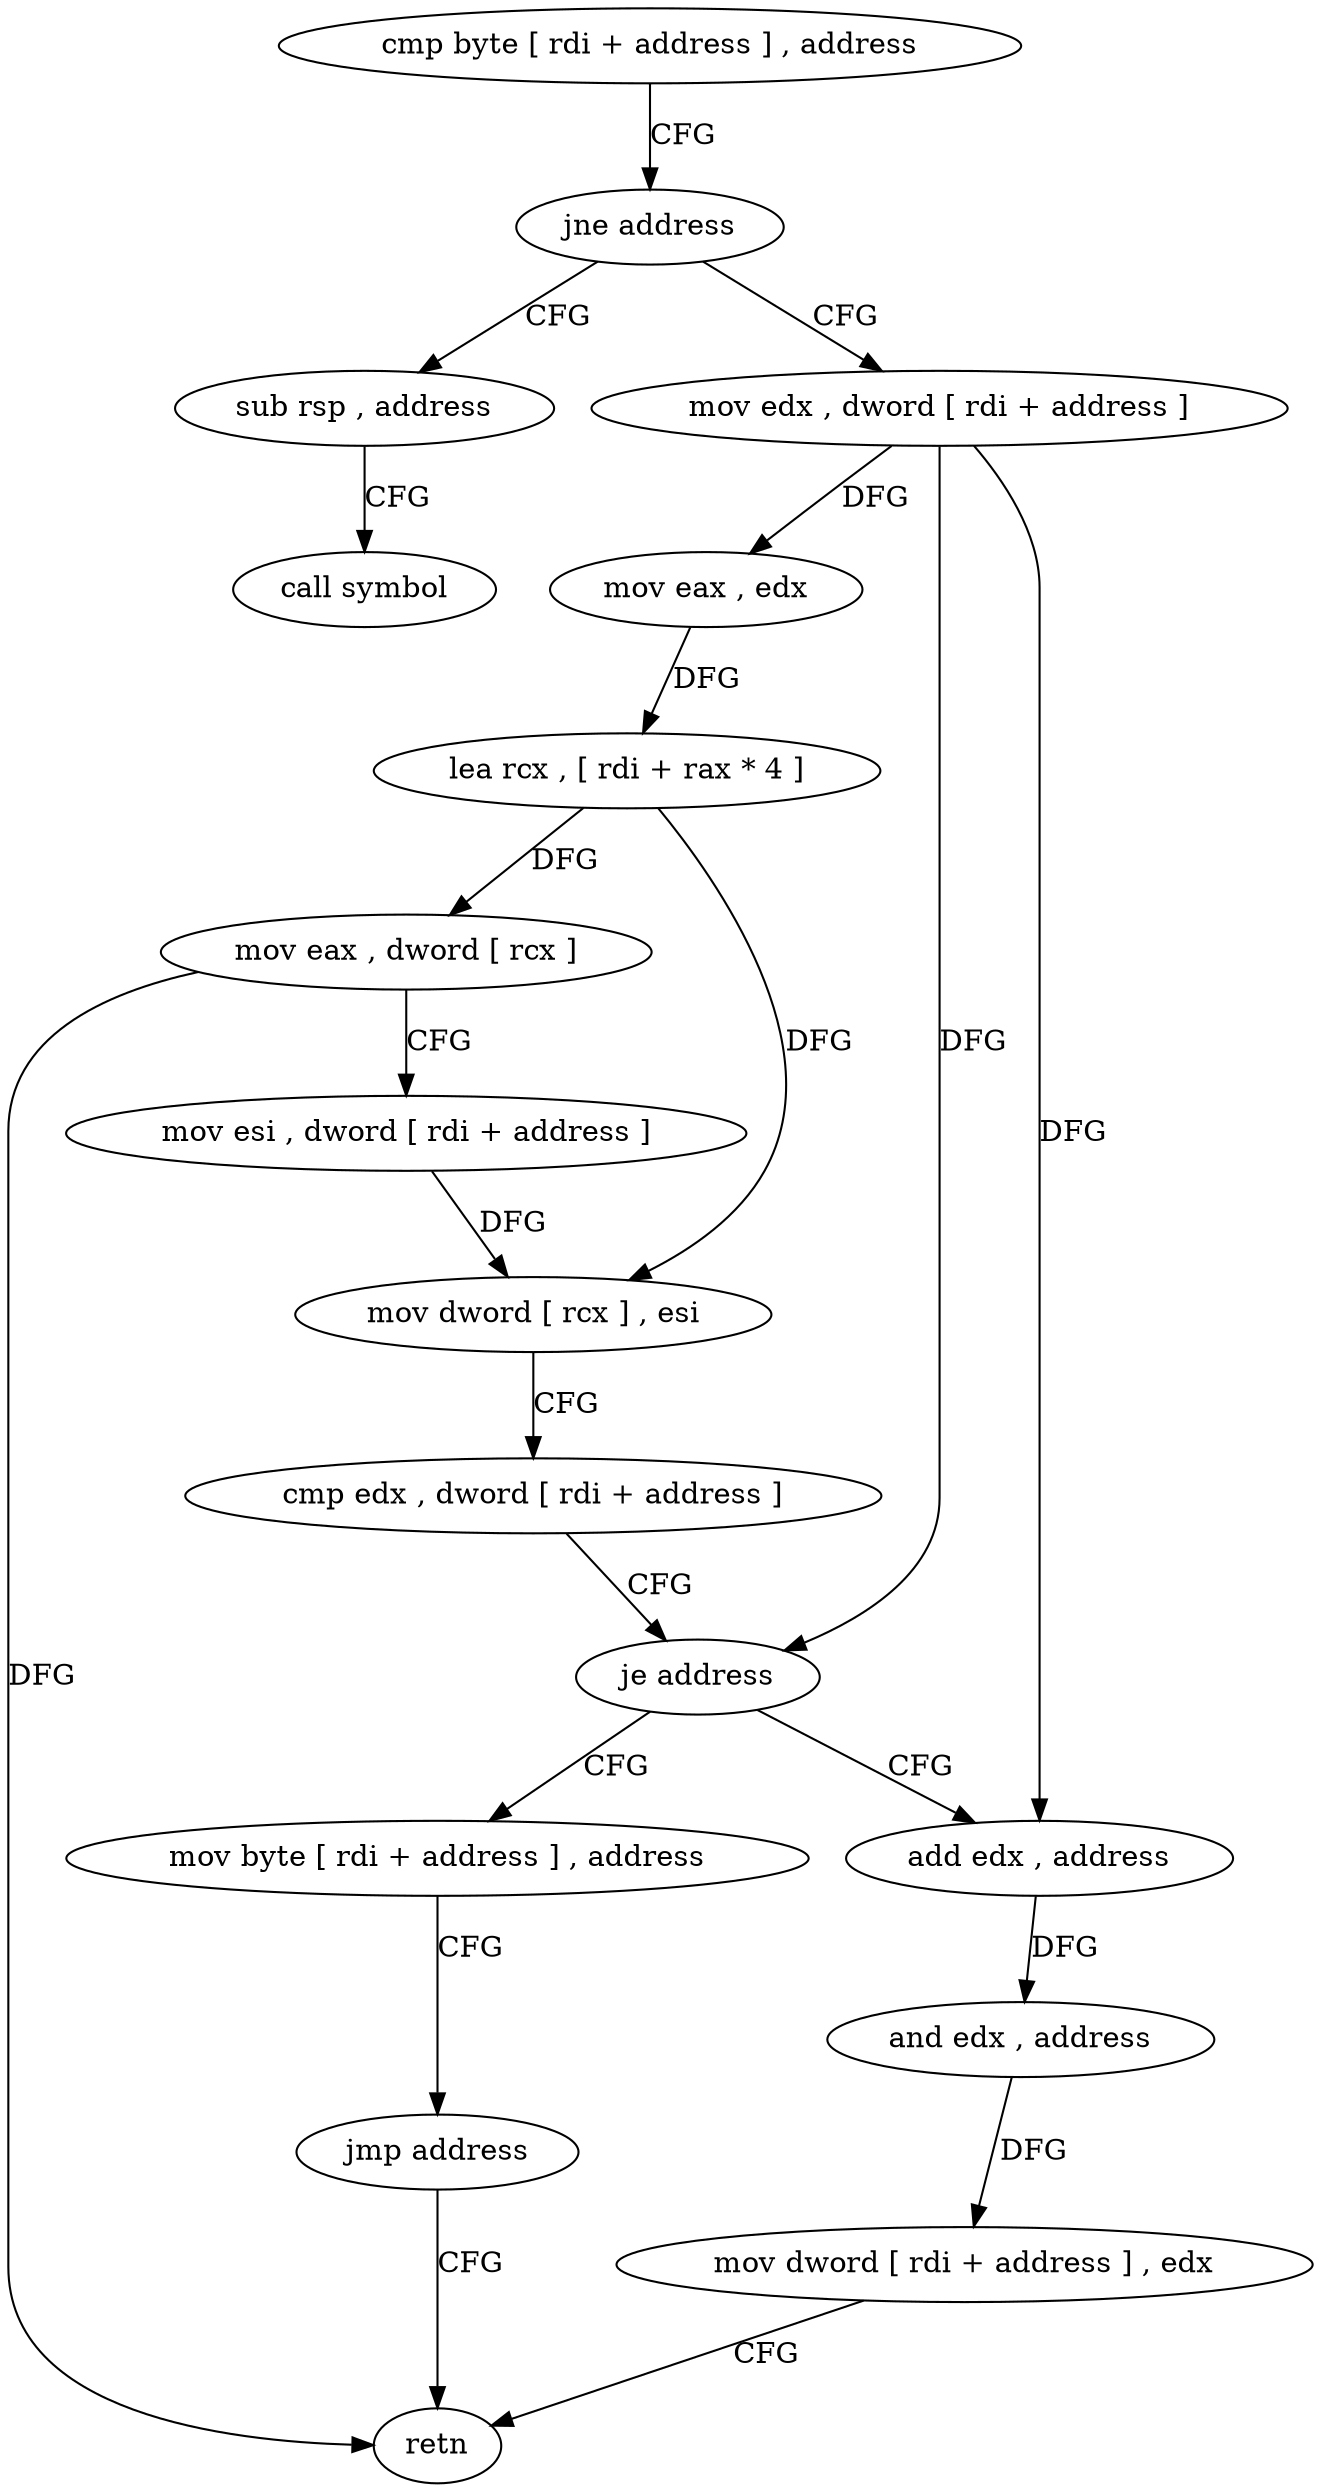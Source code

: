 digraph "func" {
"4282080" [label = "cmp byte [ rdi + address ] , address" ]
"4282084" [label = "jne address" ]
"4282118" [label = "sub rsp , address" ]
"4282086" [label = "mov edx , dword [ rdi + address ]" ]
"4282122" [label = "call symbol" ]
"4282089" [label = "mov eax , edx" ]
"4282091" [label = "lea rcx , [ rdi + rax * 4 ]" ]
"4282095" [label = "mov eax , dword [ rcx ]" ]
"4282097" [label = "mov esi , dword [ rdi + address ]" ]
"4282100" [label = "mov dword [ rcx ] , esi" ]
"4282102" [label = "cmp edx , dword [ rdi + address ]" ]
"4282105" [label = "je address" ]
"4282127" [label = "mov byte [ rdi + address ] , address" ]
"4282107" [label = "add edx , address" ]
"4282131" [label = "jmp address" ]
"4282116" [label = "retn" ]
"4282110" [label = "and edx , address" ]
"4282113" [label = "mov dword [ rdi + address ] , edx" ]
"4282080" -> "4282084" [ label = "CFG" ]
"4282084" -> "4282118" [ label = "CFG" ]
"4282084" -> "4282086" [ label = "CFG" ]
"4282118" -> "4282122" [ label = "CFG" ]
"4282086" -> "4282089" [ label = "DFG" ]
"4282086" -> "4282105" [ label = "DFG" ]
"4282086" -> "4282107" [ label = "DFG" ]
"4282089" -> "4282091" [ label = "DFG" ]
"4282091" -> "4282095" [ label = "DFG" ]
"4282091" -> "4282100" [ label = "DFG" ]
"4282095" -> "4282097" [ label = "CFG" ]
"4282095" -> "4282116" [ label = "DFG" ]
"4282097" -> "4282100" [ label = "DFG" ]
"4282100" -> "4282102" [ label = "CFG" ]
"4282102" -> "4282105" [ label = "CFG" ]
"4282105" -> "4282127" [ label = "CFG" ]
"4282105" -> "4282107" [ label = "CFG" ]
"4282127" -> "4282131" [ label = "CFG" ]
"4282107" -> "4282110" [ label = "DFG" ]
"4282131" -> "4282116" [ label = "CFG" ]
"4282110" -> "4282113" [ label = "DFG" ]
"4282113" -> "4282116" [ label = "CFG" ]
}
